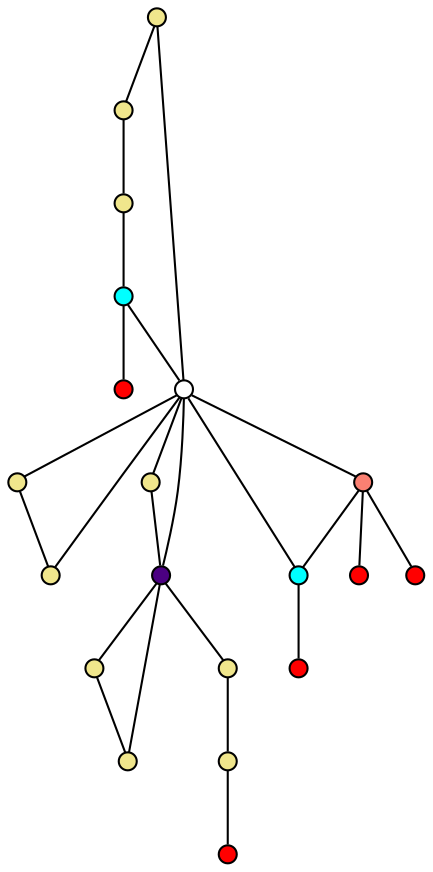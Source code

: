 graph {
	graph [_draw_="c 9 -#fffffe00 C 7 -#ffffff P 4 0 0 0 432.69 365.98 432.69 365.98 0 ",
		bb="0,0,365.98,432.69",
		xdotversion=1.7
	];
	node [height=0.12,
		label="",
		shape=point,
		width=0.12
	];
	edge [len=1.00];
	0	 [_draw_="c 7 -#000000 C 7 -#f0e68c E 214.61 332.39 4.32 4.32 ",
		fillcolor="#f0e68c",
		pos="214.61,332.39",
		style=filled];
	1	 [_draw_="c 7 -#000000 C 7 -#f0e68c E 251.02 407.96 4.32 4.32 ",
		fillcolor="#f0e68c",
		pos="251.02,407.96",
		style=filled];
	0 -- 1	 [_draw_="c 7 -#000000 B 4 216.56 336.46 222.89 349.58 242.72 390.73 249.05 403.88 ",
		pos="216.56,336.46 222.89,349.58 242.72,390.73 249.05,403.88"];
	5	 [_draw_="c 7 -#000000 C 7 -#ffffff E 167.61 262.95 4.32 4.32 ",
		fillcolor="#ffffff",
		pos="167.61,262.95",
		style=filled];
	0 -- 5	 [_draw_="c 7 -#000000 B 4 212.08 328.66 203.92 316.6 178.33 278.79 170.15 266.7 ",
		pos="212.08,328.66 203.92,316.6 178.33,278.79 170.15,266.7"];
	2	 [_draw_="c 7 -#000000 C 7 -#f0e68c E 187.17 428.37 4.32 4.32 ",
		fillcolor="#f0e68c",
		pos="187.17,428.37",
		style=filled];
	1 -- 2	 [_draw_="c 7 -#000000 B 4 246.83 409.3 235.29 412.99 203.12 423.28 191.46 427 ",
		pos="246.83,409.3 235.29,412.99 203.12,423.28 191.46,427"];
	6	 [_draw_="c 7 -#000000 C 7 -#f0e68c E 137.88 185.37 4.32 4.32 ",
		fillcolor="#f0e68c",
		pos="137.88,185.37",
		style=filled];
	5 -- 6	 [_draw_="c 7 -#000000 B 4 166.01 258.78 160.85 245.31 144.66 203.06 139.49 189.56 ",
		pos="166.01,258.78 160.85,245.31 144.66,203.06 139.49,189.56"];
	7	 [_draw_="c 7 -#000000 C 7 -#f0e68c E 181.54 189.85 4.32 4.32 ",
		fillcolor="#f0e68c",
		pos="181.54,189.85",
		style=filled];
	5 -- 7	 [_draw_="c 7 -#000000 B 4 168.44 258.6 170.9 245.69 178.14 207.7 180.66 194.46 ",
		pos="168.44,258.6 170.9,245.69 178.14,207.7 180.66,194.46"];
	8	 [_draw_="c 7 -#000000 C 7 -#f0e68c E 229.84 261.11 4.32 4.32 ",
		fillcolor="#f0e68c",
		pos="229.84,261.11",
		style=filled];
	5 -- 8	 [_draw_="c 7 -#000000 B 4 172.08 262.82 183.57 262.48 213.97 261.58 225.4 261.24 ",
		pos="172.08,262.82 183.57,262.48 213.97,261.58 225.4,261.24"];
	9	 [_draw_="c 7 -#000000 C 7 -#4b0082 E 257.45 216.24 4.32 4.32 ",
		fillcolor="#4b0082",
		pos="257.45,216.24",
		style=filled];
	5 -- 9	 [_draw_="c 7 -#000000 B 4 171.47 260.94 186.11 253.33 238.16 226.27 253.29 218.4 ",
		pos="171.47,260.94 186.11,253.33 238.16,226.27 253.29,218.4"];
	15	 [_draw_="c 7 -#000000 C 7 -#fa8072 E 81.3 269.63 4.32 4.32 ",
		fillcolor="#fa8072",
		pos="81.296,269.63",
		style=filled];
	5 -- 15	 [_draw_="c 7 -#000000 B 4 162.97 263.31 147.98 264.47 100.98 268.11 85.96 269.27 ",
		pos="162.97,263.31 147.98,264.47 100.98,268.11 85.959,269.27"];
	18	 [_draw_="c 7 -#000000 C 7 -#00ffff E 94.77 227.31 4.32 4.32 ",
		fillcolor="#00ffff",
		pos="94.772,227.31",
		style=filled];
	5 -- 18	 [_draw_="c 7 -#000000 B 4 163.69 261.03 151.05 254.85 111.38 235.44 98.71 229.23 ",
		pos="163.69,261.03 151.05,254.85 111.38,235.44 98.708,229.23"];
	3	 [_draw_="c 7 -#000000 C 7 -#00ffff E 149.91 350.94 4.32 4.32 ",
		fillcolor="#00ffff",
		pos="149.91,350.94",
		style=filled];
	2 -- 3	 [_draw_="c 7 -#000000 B 4 185.17 424.21 178.7 410.77 158.41 368.6 151.93 355.12 ",
		pos="185.17,424.21 178.7,410.77 158.41,368.6 151.93,355.12"];
	3 -- 5	 [_draw_="c 7 -#000000 B 4 150.77 346.69 153.75 331.86 163.69 282.44 166.72 267.36 ",
		pos="150.77,346.69 153.75,331.86 163.69,282.44 166.72,267.36"];
	4	 [_draw_="c 7 -#000000 C 7 -#ff0000 E 97.86 416.02 4.32 4.32 ",
		fillcolor="#ff0000",
		pos="97.856,416.02",
		style=filled];
	3 -- 4	 [_draw_="c 7 -#000000 B 4 147.12 354.44 138.08 365.74 109.73 401.18 100.67 412.51 ",
		pos="147.12,354.44 138.08,365.74 109.73,401.18 100.67,412.51"];
	6 -- 7	 [_draw_="c 7 -#000000 B 4 142.23 185.82 150.51 186.67 168.48 188.51 176.95 189.38 ",
		pos="142.23,185.82 150.51,186.67 168.48,188.51 176.95,189.38"];
	8 -- 9	 [_draw_="c 7 -#000000 B 4 232.19 257.28 237.41 248.81 249.89 228.53 255.1 220.06 ",
		pos="232.19,257.28 237.41,248.81 249.89,228.53 255.1,220.06"];
	10	 [_draw_="c 7 -#000000 C 7 -#f0e68c E 335.01 212.43 4.32 4.32 ",
		fillcolor="#f0e68c",
		pos="335.01,212.43",
		style=filled];
	9 -- 10	 [_draw_="c 7 -#000000 B 4 262.07 216.02 275.89 215.34 316.84 213.33 330.51 212.66 ",
		pos="262.07,216.02 275.89,215.34 316.84,213.33 330.51,212.66"];
	11	 [_draw_="c 7 -#000000 C 7 -#f0e68c E 331.02 265.74 4.32 4.32 ",
		fillcolor="#f0e68c",
		pos="331.02,265.74",
		style=filled];
	9 -- 11	 [_draw_="c 7 -#000000 B 4 261.4 218.91 274.3 227.58 314.99 254.96 327.39 263.3 ",
		pos="261.4,218.91 274.3,227.58 314.99,254.96 327.39,263.3"];
	12	 [_draw_="c 7 -#000000 C 7 -#f0e68c E 281.3 133.56 4.32 4.32 ",
		fillcolor="#f0e68c",
		pos="281.3,133.56",
		style=filled];
	9 -- 12	 [_draw_="c 7 -#000000 B 4 258.73 211.8 262.87 197.44 275.86 152.42 280.01 138.03 ",
		pos="258.73,211.8 262.87,197.44 275.86,152.42 280.01,138.03"];
	15 -- 18	 [_draw_="c 7 -#000000 B 4 82.64 265.42 85.19 257.39 90.74 239.97 93.36 231.76 ",
		pos="82.637,265.42 85.194,257.39 90.741,239.97 93.356,231.76"];
	16	 [_draw_="c 7 -#000000 C 7 -#ff0000 E 10.7 310.85 4.32 4.32 ",
		fillcolor="#ff0000",
		pos="10.699,310.85",
		style=filled];
	15 -- 16	 [_draw_="c 7 -#000000 B 4 77.5 271.85 65.24 279 26.8 301.45 14.51 308.62 ",
		pos="77.5,271.85 65.242,279 26.798,301.45 14.513,308.62"];
	17	 [_draw_="c 7 -#000000 C 7 -#ff0000 E 28.37 183.63 4.32 4.32 ",
		fillcolor="#ff0000",
		pos="28.368,183.63",
		style=filled];
	15 -- 17	 [_draw_="c 7 -#000000 B 4 79.02 265.93 70.39 251.92 39.73 202.09 30.81 187.6 ",
		pos="79.021,265.93 70.394,251.92 39.728,202.09 30.814,187.6"];
	19	 [_draw_="c 7 -#000000 C 7 -#ff0000 E 4.32 215.78 4.32 4.32 ",
		fillcolor="#ff0000",
		pos="4.32,215.78",
		style=filled];
	18 -- 19	 [_draw_="c 7 -#000000 B 4 90.41 226.75 75.16 224.81 24.36 218.33 8.85 216.35 ",
		pos="90.41,226.75 75.165,224.81 24.357,218.33 8.852,216.35"];
	10 -- 11	 [_draw_="c 7 -#000000 B 4 334.67 216.98 333.91 227.05 332.11 251.15 331.36 261.21 ",
		pos="334.67,216.98 333.91,227.05 332.11,251.15 331.36,261.21"];
	13	 [_draw_="c 7 -#000000 C 7 -#f0e68c E 318.55 65.05 4.32 4.32 ",
		fillcolor="#f0e68c",
		pos="318.55,65.048",
		style=filled];
	12 -- 13	 [_draw_="c 7 -#000000 B 4 283.52 129.48 290.16 117.27 309.83 81.09 316.39 69.02 ",
		pos="283.52,129.48 290.16,117.27 309.83,81.094 316.39,69.021"];
	14	 [_draw_="c 7 -#000000 C 7 -#ff0000 E 361.66 4.32 4.32 4.32 ",
		fillcolor="#ff0000",
		pos="361.66,4.32",
		style=filled];
	13 -- 14	 [_draw_="c 7 -#000000 B 4 321.12 61.43 328.73 50.71 351.13 19.15 358.94 8.15 ",
		pos="321.12,61.431 328.73,50.707 351.13,19.146 358.94,8.1505"];
}
